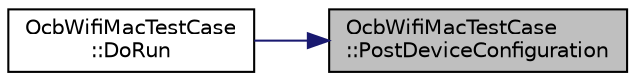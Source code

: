 digraph "OcbWifiMacTestCase::PostDeviceConfiguration"
{
 // LATEX_PDF_SIZE
  edge [fontname="Helvetica",fontsize="10",labelfontname="Helvetica",labelfontsize="10"];
  node [fontname="Helvetica",fontsize="10",shape=record];
  rankdir="RL";
  Node1 [label="OcbWifiMacTestCase\l::PostDeviceConfiguration",height=0.2,width=0.4,color="black", fillcolor="grey75", style="filled", fontcolor="black",tooltip="Post device configuration function."];
  Node1 -> Node2 [dir="back",color="midnightblue",fontsize="10",style="solid",fontname="Helvetica"];
  Node2 [label="OcbWifiMacTestCase\l::DoRun",height=0.2,width=0.4,color="black", fillcolor="white", style="filled",URL="$class_ocb_wifi_mac_test_case.html#a730877f90008a4a4e7fd547f964f0f08",tooltip="static-node:0 <-— mobile-node:1"];
}

